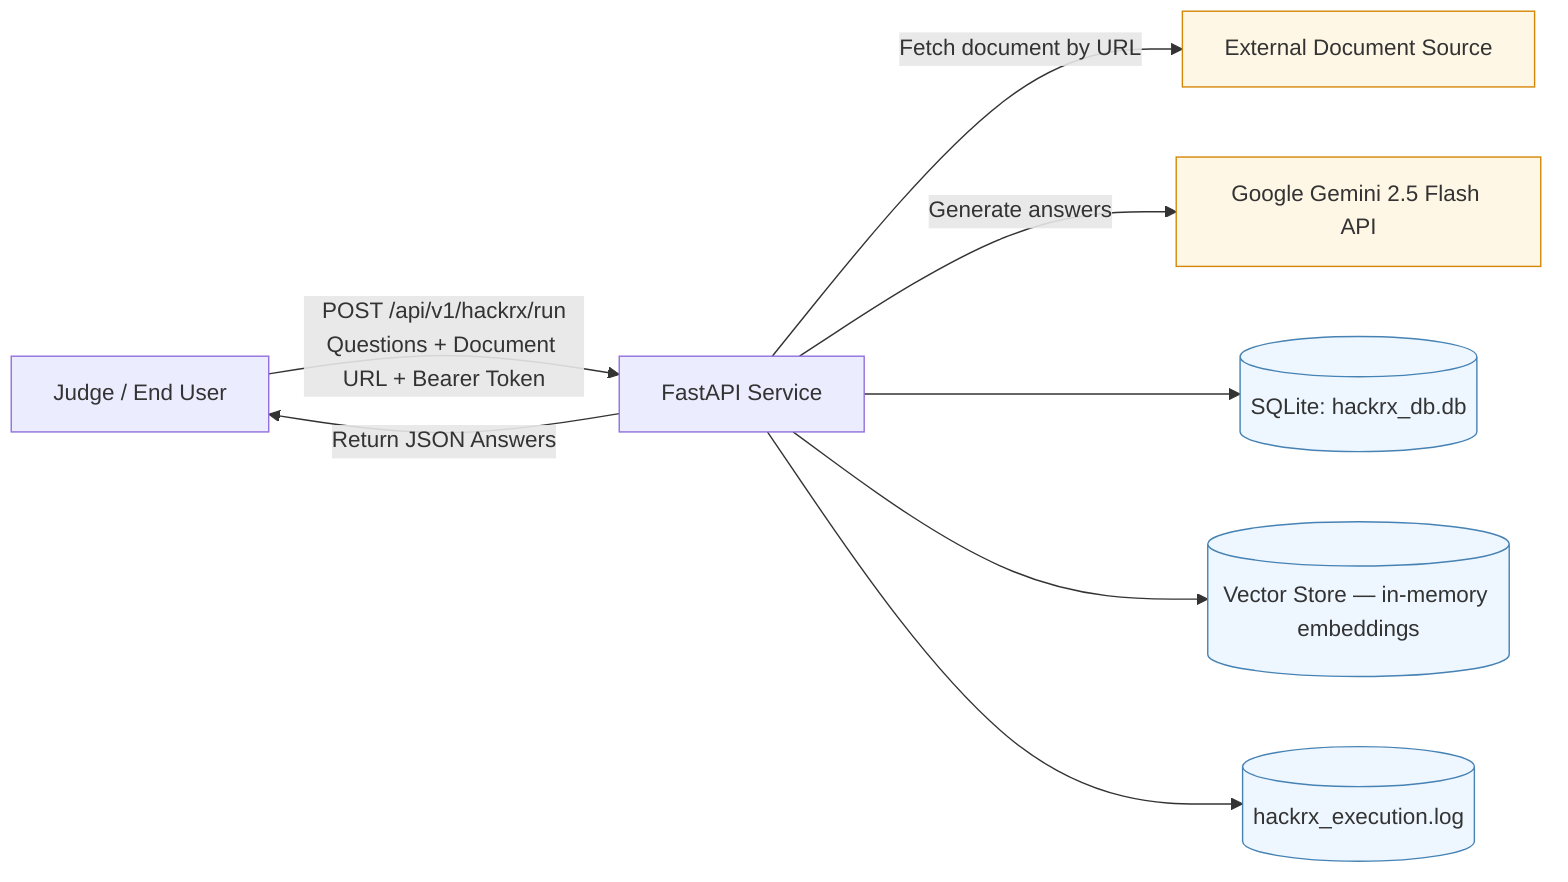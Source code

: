 flowchart LR
    U[Judge / End User] -- "POST /api/v1/hackrx/run\nQuestions + Document URL + Bearer Token" --> API[FastAPI Service]
    API -->|Return JSON Answers| U

    %% External services
    API -->|Fetch document by URL| DOCSRC[External Document Source]
    API -->|Generate answers| GEM[Google Gemini 2.5 Flash API]

    %% Internal stores
    API --> DB[(SQLite: hackrx_db.db)]
    API --> VS[(Vector Store — in‑memory embeddings)]
    API --> LOGS[(hackrx_execution.log)]

    classDef store fill:#eef7ff,stroke:#4682b4,stroke-width:1px
    classDef external fill:#fff7e6,stroke:#d48806,stroke-width:1px
    class DOCSRC,GEM external
    class DB,VS,LOGS store